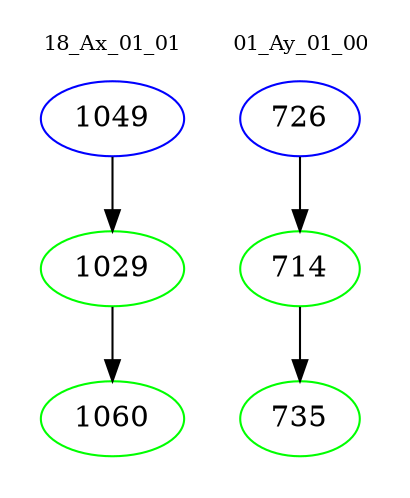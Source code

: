 digraph{
subgraph cluster_0 {
color = white
label = "18_Ax_01_01";
fontsize=10;
T0_1049 [label="1049", color="blue"]
T0_1049 -> T0_1029 [color="black"]
T0_1029 [label="1029", color="green"]
T0_1029 -> T0_1060 [color="black"]
T0_1060 [label="1060", color="green"]
}
subgraph cluster_1 {
color = white
label = "01_Ay_01_00";
fontsize=10;
T1_726 [label="726", color="blue"]
T1_726 -> T1_714 [color="black"]
T1_714 [label="714", color="green"]
T1_714 -> T1_735 [color="black"]
T1_735 [label="735", color="green"]
}
}
